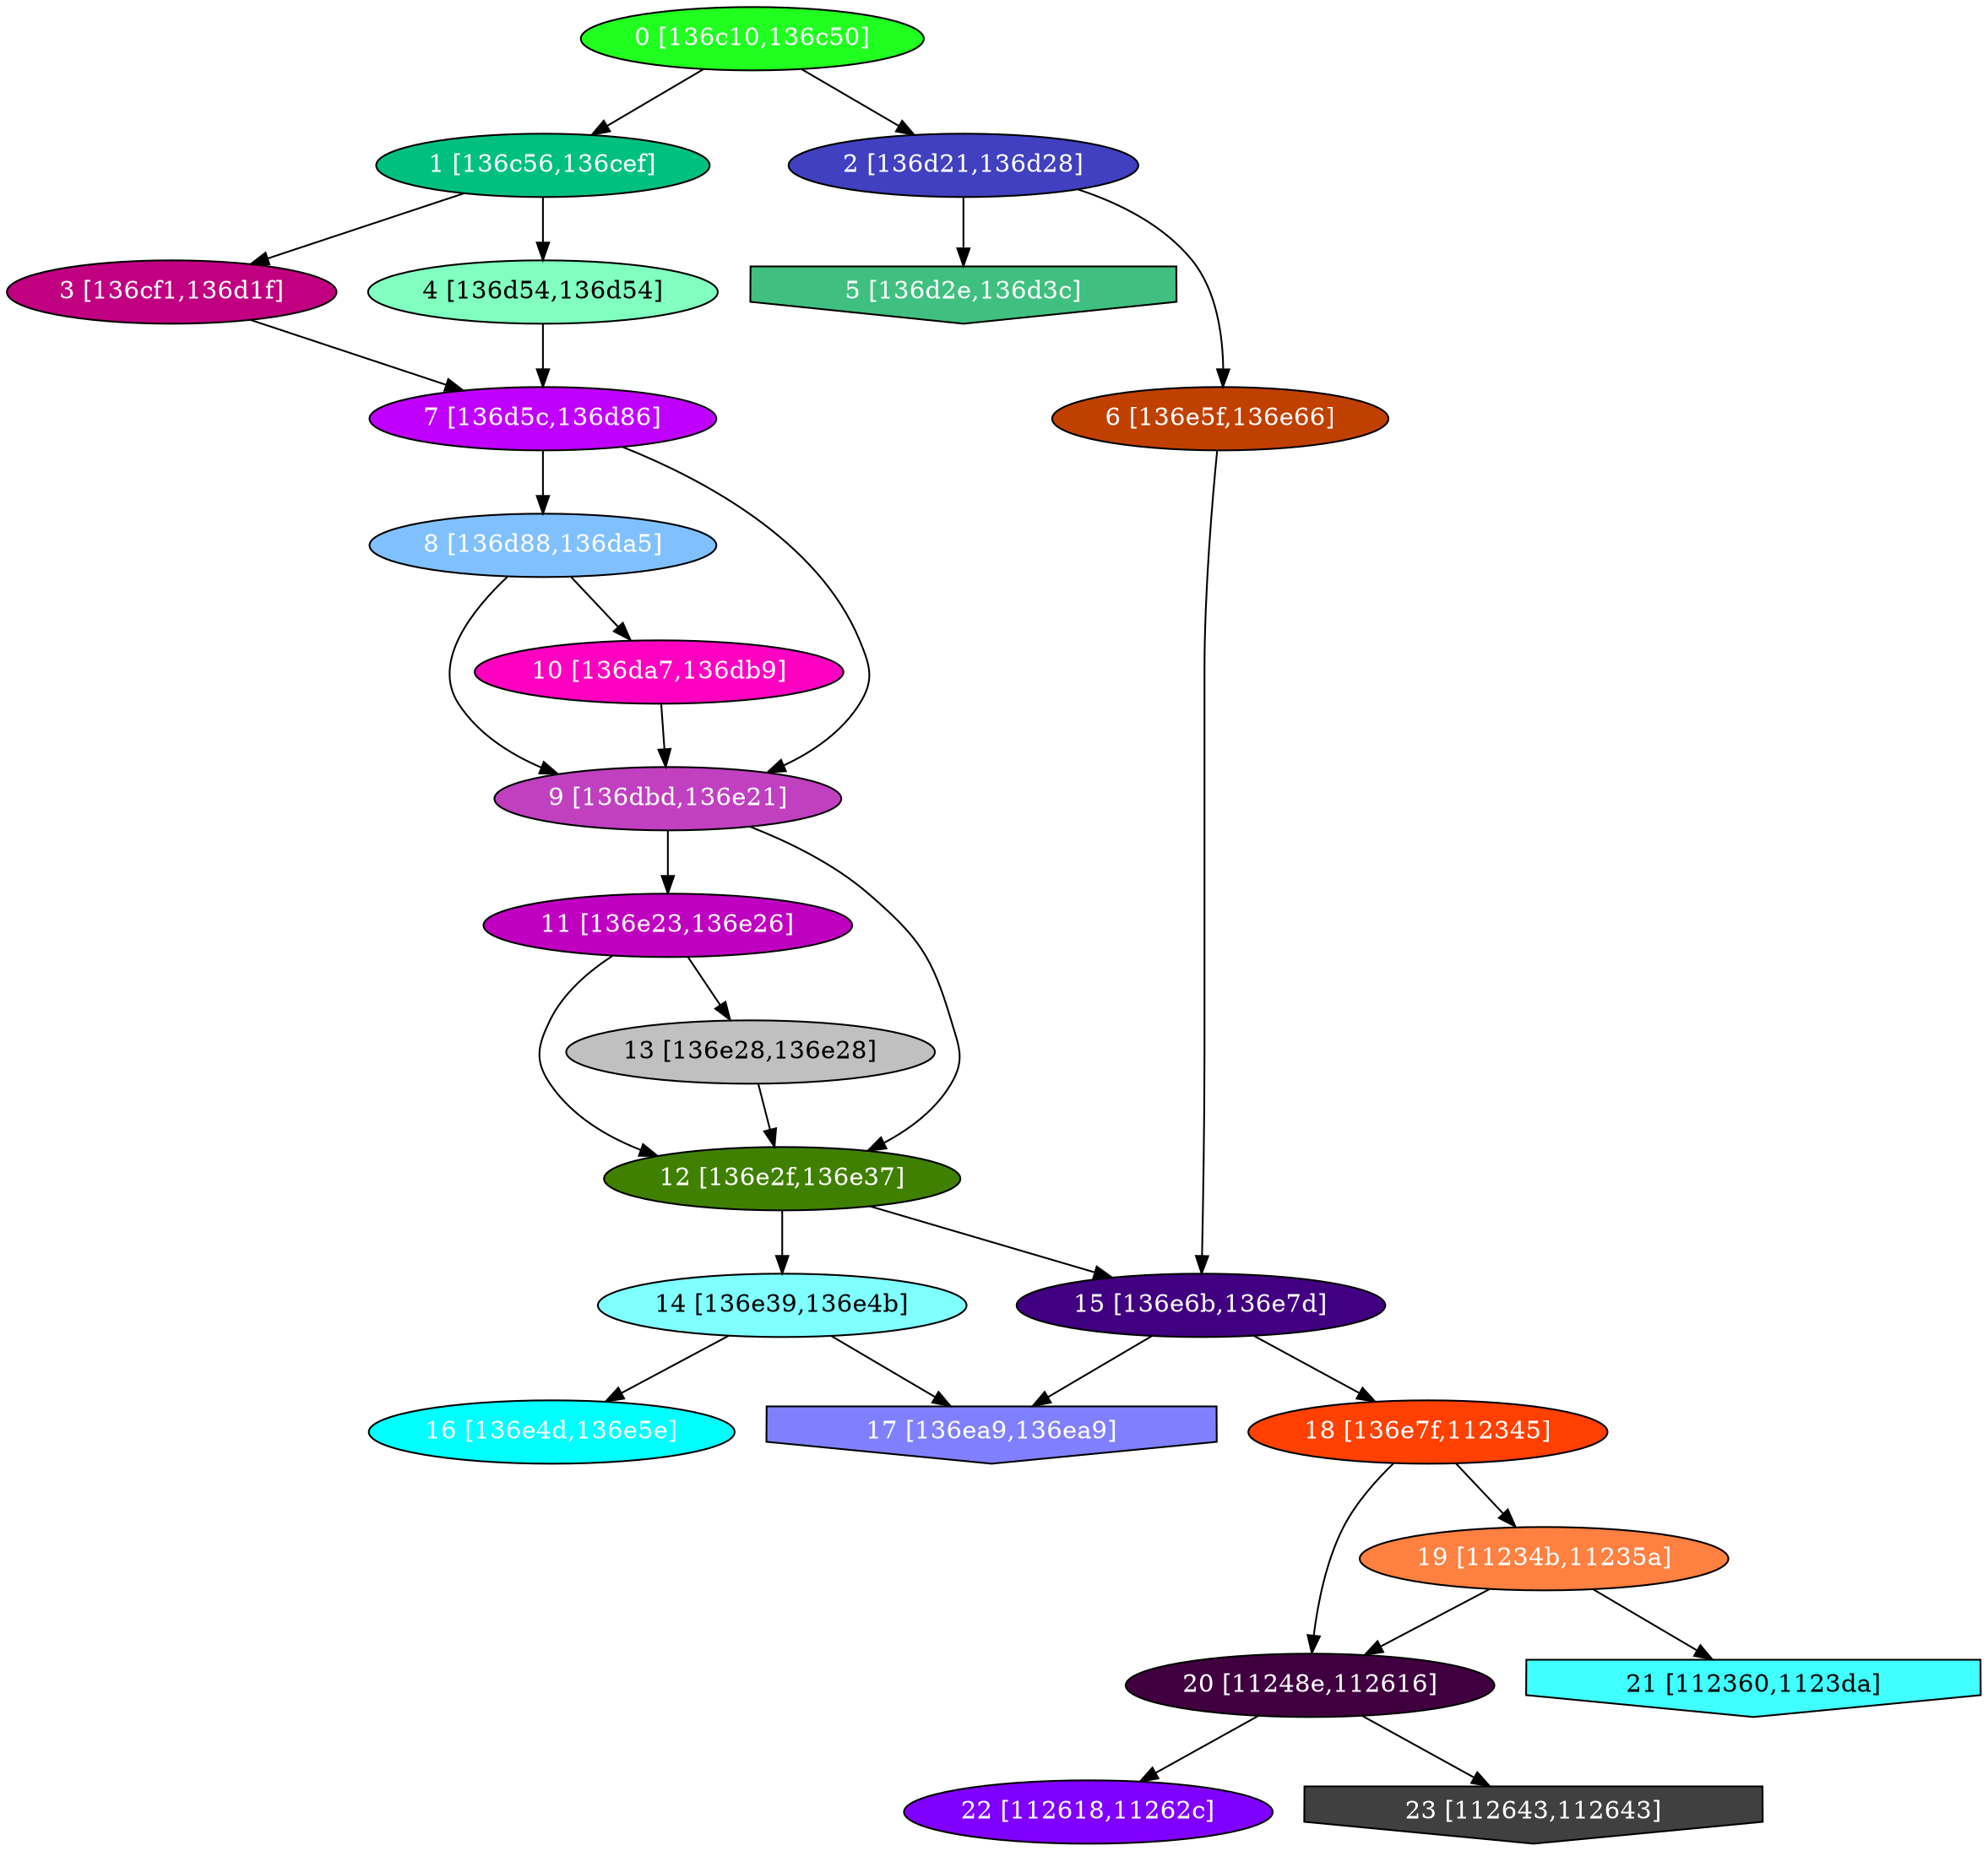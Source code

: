 diGraph libnss3{
	libnss3_0  [style=filled fillcolor="#20FF20" fontcolor="#ffffff" shape=oval label="0 [136c10,136c50]"]
	libnss3_1  [style=filled fillcolor="#00C080" fontcolor="#ffffff" shape=oval label="1 [136c56,136cef]"]
	libnss3_2  [style=filled fillcolor="#4040C0" fontcolor="#ffffff" shape=oval label="2 [136d21,136d28]"]
	libnss3_3  [style=filled fillcolor="#C00080" fontcolor="#ffffff" shape=oval label="3 [136cf1,136d1f]"]
	libnss3_4  [style=filled fillcolor="#80FFC0" fontcolor="#000000" shape=oval label="4 [136d54,136d54]"]
	libnss3_5  [style=filled fillcolor="#40C080" fontcolor="#ffffff" shape=invhouse label="5 [136d2e,136d3c]"]
	libnss3_6  [style=filled fillcolor="#C04000" fontcolor="#ffffff" shape=oval label="6 [136e5f,136e66]"]
	libnss3_7  [style=filled fillcolor="#C000FF" fontcolor="#ffffff" shape=oval label="7 [136d5c,136d86]"]
	libnss3_8  [style=filled fillcolor="#80C0FF" fontcolor="#ffffff" shape=oval label="8 [136d88,136da5]"]
	libnss3_9  [style=filled fillcolor="#C040C0" fontcolor="#ffffff" shape=oval label="9 [136dbd,136e21]"]
	libnss3_a  [style=filled fillcolor="#FF00C0" fontcolor="#ffffff" shape=oval label="10 [136da7,136db9]"]
	libnss3_b  [style=filled fillcolor="#C000C0" fontcolor="#ffffff" shape=oval label="11 [136e23,136e26]"]
	libnss3_c  [style=filled fillcolor="#408000" fontcolor="#ffffff" shape=oval label="12 [136e2f,136e37]"]
	libnss3_d  [style=filled fillcolor="#C0C0C0" fontcolor="#000000" shape=oval label="13 [136e28,136e28]"]
	libnss3_e  [style=filled fillcolor="#80FFFF" fontcolor="#000000" shape=oval label="14 [136e39,136e4b]"]
	libnss3_f  [style=filled fillcolor="#400080" fontcolor="#ffffff" shape=oval label="15 [136e6b,136e7d]"]
	libnss3_10  [style=filled fillcolor="#00FFFF" fontcolor="#ffffff" shape=oval label="16 [136e4d,136e5e]"]
	libnss3_11  [style=filled fillcolor="#8080FF" fontcolor="#ffffff" shape=invhouse label="17 [136ea9,136ea9]"]
	libnss3_12  [style=filled fillcolor="#FF4000" fontcolor="#ffffff" shape=oval label="18 [136e7f,112345]"]
	libnss3_13  [style=filled fillcolor="#FF8040" fontcolor="#ffffff" shape=oval label="19 [11234b,11235a]"]
	libnss3_14  [style=filled fillcolor="#400040" fontcolor="#ffffff" shape=oval label="20 [11248e,112616]"]
	libnss3_15  [style=filled fillcolor="#40FFFF" fontcolor="#000000" shape=invhouse label="21 [112360,1123da]"]
	libnss3_16  [style=filled fillcolor="#8000FF" fontcolor="#ffffff" shape=oval label="22 [112618,11262c]"]
	libnss3_17  [style=filled fillcolor="#404040" fontcolor="#ffffff" shape=invhouse label="23 [112643,112643]"]

	libnss3_0 -> libnss3_1
	libnss3_0 -> libnss3_2
	libnss3_1 -> libnss3_3
	libnss3_1 -> libnss3_4
	libnss3_2 -> libnss3_5
	libnss3_2 -> libnss3_6
	libnss3_3 -> libnss3_7
	libnss3_4 -> libnss3_7
	libnss3_6 -> libnss3_f
	libnss3_7 -> libnss3_8
	libnss3_7 -> libnss3_9
	libnss3_8 -> libnss3_9
	libnss3_8 -> libnss3_a
	libnss3_9 -> libnss3_b
	libnss3_9 -> libnss3_c
	libnss3_a -> libnss3_9
	libnss3_b -> libnss3_c
	libnss3_b -> libnss3_d
	libnss3_c -> libnss3_e
	libnss3_c -> libnss3_f
	libnss3_d -> libnss3_c
	libnss3_e -> libnss3_10
	libnss3_e -> libnss3_11
	libnss3_f -> libnss3_11
	libnss3_f -> libnss3_12
	libnss3_12 -> libnss3_13
	libnss3_12 -> libnss3_14
	libnss3_13 -> libnss3_14
	libnss3_13 -> libnss3_15
	libnss3_14 -> libnss3_16
	libnss3_14 -> libnss3_17
}